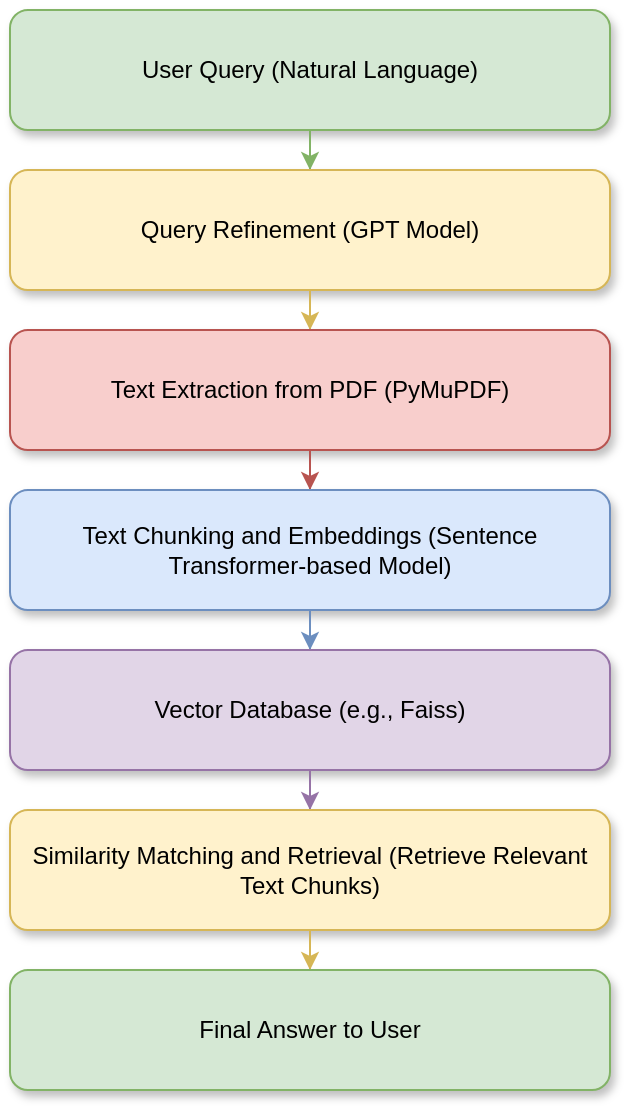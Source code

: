 <?xml version="1.0" encoding="UTF-8"?>
<mxfile>
  <diagram name="QA Bot Workflow">
    <mxGraphModel dx="1215" dy="655" grid="1" gridSize="10" guides="1" tooltips="1" connect="1" arrows="1" fold="1" page="1" pageScale="1" pageWidth="827" pageHeight="1169" math="0" shadow="0">
      <root>
        <mxCell id="0" />
        <mxCell id="1" parent="0" />
        <mxCell id="2" value="User Query (Natural Language)" style="rounded=1;whiteSpace=wrap;html=1;fillColor=#d5e8d4;strokeColor=#82b366;shadow=1;" vertex="1" parent="1">
          <mxGeometry x="200" y="20" width="300" height="60" as="geometry" />
        </mxCell>
        <mxCell id="3" style="edgeStyle=orthogonalEdgeStyle;rounded=0;orthogonalLoop=1;jettySize=auto;html=1;strokeColor=#82b366;" edge="1" parent="1" source="2" target="4">
          <mxGeometry relative="1" as="geometry" />
        </mxCell>
        <mxCell id="4" value="Query Refinement (GPT Model)" style="rounded=1;whiteSpace=wrap;html=1;fillColor=#fff2cc;strokeColor=#d6b656;shadow=1;" vertex="1" parent="1">
          <mxGeometry x="200" y="100" width="300" height="60" as="geometry" />
        </mxCell>
        <mxCell id="5" style="edgeStyle=orthogonalEdgeStyle;rounded=0;orthogonalLoop=1;jettySize=auto;html=1;strokeColor=#d6b656;" edge="1" parent="1" source="4" target="6">
          <mxGeometry relative="1" as="geometry" />
        </mxCell>
        <mxCell id="6" value="Text Extraction from PDF (PyMuPDF)" style="rounded=1;whiteSpace=wrap;html=1;fillColor=#f8cecc;strokeColor=#b85450;shadow=1;" vertex="1" parent="1">
          <mxGeometry x="200" y="180" width="300" height="60" as="geometry" />
        </mxCell>
        <mxCell id="7" style="edgeStyle=orthogonalEdgeStyle;rounded=0;orthogonalLoop=1;jettySize=auto;html=1;strokeColor=#b85450;" edge="1" parent="1" source="6" target="8">
          <mxGeometry relative="1" as="geometry" />
        </mxCell>
        <mxCell id="8" value="Text Chunking and Embeddings (Sentence Transformer-based Model)" style="rounded=1;whiteSpace=wrap;html=1;fillColor=#dae8fc;strokeColor=#6c8ebf;shadow=1;" vertex="1" parent="1">
          <mxGeometry x="200" y="260" width="300" height="60" as="geometry" />
        </mxCell>
        <mxCell id="9" style="edgeStyle=orthogonalEdgeStyle;rounded=0;orthogonalLoop=1;jettySize=auto;html=1;strokeColor=#6c8ebf;" edge="1" parent="1" source="8" target="10">
          <mxGeometry relative="1" as="geometry" />
        </mxCell>
        <mxCell id="10" value="Vector Database (e.g., Faiss)" style="rounded=1;whiteSpace=wrap;html=1;fillColor=#e1d5e7;strokeColor=#9673a6;shadow=1;" vertex="1" parent="1">
          <mxGeometry x="200" y="340" width="300" height="60" as="geometry" />
        </mxCell>
        <mxCell id="11" style="edgeStyle=orthogonalEdgeStyle;rounded=0;orthogonalLoop=1;jettySize=auto;html=1;strokeColor=#9673a6;" edge="1" parent="1" source="10" target="12">
          <mxGeometry relative="1" as="geometry" />
        </mxCell>
        <mxCell id="12" value="Similarity Matching and Retrieval (Retrieve Relevant Text Chunks)" style="rounded=1;whiteSpace=wrap;html=1;fillColor=#fff2cc;strokeColor=#d6b656;shadow=1;" vertex="1" parent="1">
          <mxGeometry x="200" y="420" width="300" height="60" as="geometry" />
        </mxCell>
        <mxCell id="13" style="edgeStyle=orthogonalEdgeStyle;rounded=0;orthogonalLoop=1;jettySize=auto;html=1;strokeColor=#d6b656;" edge="1" parent="1" source="12" target="14">
          <mxGeometry relative="1" as="geometry" />
        </mxCell>
        <mxCell id="14" value="Final Answer to User" style="rounded=1;whiteSpace=wrap;html=1;fillColor=#d5e8d4;strokeColor=#82b366;shadow=1;" vertex="1" parent="1">
          <mxGeometry x="200" y="500" width="300" height="60" as="geometry" />
        </mxCell>
      </root>
    </mxGraphModel>
  </diagram>
</mxfile>
